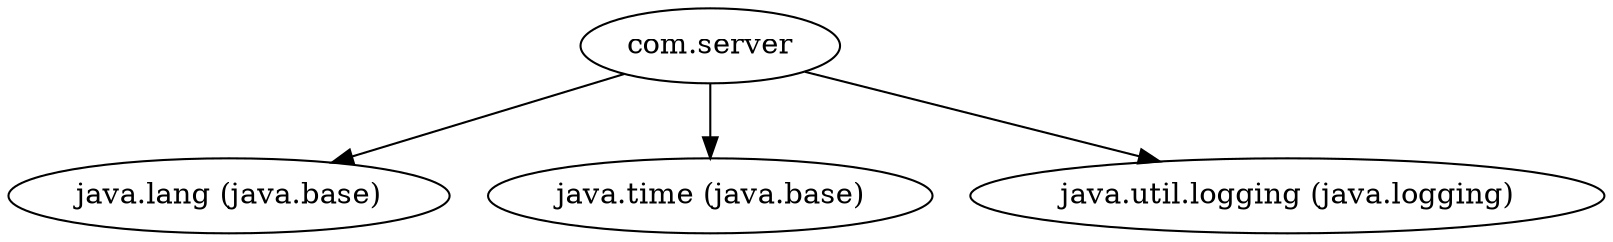 digraph "timeserver" {
    // Path: /Users/michaeli/Desktop/Java-Aktuell-JDK9-14-FINAL/quelltext/jigsaw_ch11/ch11_2_6_include_jdk_modules_example/step7/build/timeserver
   "com.server"                                       -> "java.lang (java.base)";
   "com.server"                                       -> "java.time (java.base)";
   "com.server"                                       -> "java.util.logging (java.logging)";
}
